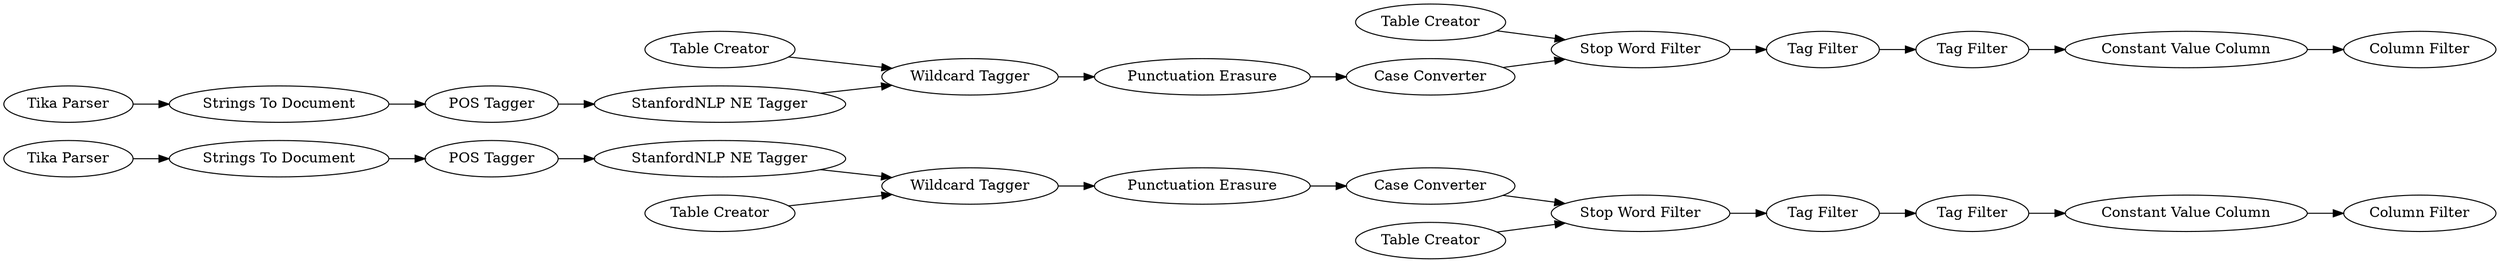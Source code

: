 digraph {
	"-3152970089197420631_20" [label="Tag Filter"]
	"1476924682687654385_5" [label="Strings To Document"]
	"405189665139382096_32" [label="Column Filter"]
	"405189665139382096_28" [label="Stop Word Filter"]
	"405189665139382096_27" [label="Punctuation Erasure"]
	"-7566643052824044688_5" [label="Strings To Document"]
	"405189665139382096_31" [label="Tag Filter"]
	"-3152970089197420631_23" [label="Constant Value Column"]
	"-3152970089197420631_16" [label="Case Converter"]
	"-7566643052824044688_7" [label="POS Tagger"]
	"-7566643052824044688_10" [label="Wildcard Tagger"]
	"-3152970089197420631_19" [label="Table Creator"]
	"-3152970089197420631_12" [label="Punctuation Erasure"]
	"1476924682687654385_9" [label="StanfordNLP NE Tagger"]
	"405189665139382096_25" [label="Table Creator"]
	"405189665139382096_12" [label="Constant Value Column"]
	"405189665139382096_26" [label="Tag Filter"]
	"1476924682687654385_10" [label="Wildcard Tagger"]
	"-7566643052824044688_4" [label="Tika Parser"]
	"-7566643052824044688_11" [label="Table Creator"]
	"-3152970089197420631_17" [label="Tag Filter"]
	"1476924682687654385_7" [label="POS Tagger"]
	"-7566643052824044688_9" [label="StanfordNLP NE Tagger"]
	"405189665139382096_29" [label="Case Converter"]
	"-3152970089197420631_15" [label="Stop Word Filter"]
	"1476924682687654385_11" [label="Table Creator"]
	"-3152970089197420631_24" [label="Column Filter"]
	"1476924682687654385_4" [label="Tika Parser"]
	"1476924682687654385_11" -> "1476924682687654385_10"
	"-3152970089197420631_19" -> "-3152970089197420631_15"
	"-3152970089197420631_23" -> "-3152970089197420631_24"
	"-7566643052824044688_9" -> "-7566643052824044688_10"
	"405189665139382096_29" -> "405189665139382096_28"
	"-7566643052824044688_10" -> "405189665139382096_27"
	"-3152970089197420631_12" -> "-3152970089197420631_16"
	"-7566643052824044688_5" -> "-7566643052824044688_7"
	"405189665139382096_28" -> "405189665139382096_26"
	"-7566643052824044688_11" -> "-7566643052824044688_10"
	"-3152970089197420631_20" -> "-3152970089197420631_23"
	"405189665139382096_12" -> "405189665139382096_32"
	"405189665139382096_31" -> "405189665139382096_12"
	"1476924682687654385_4" -> "1476924682687654385_5"
	"1476924682687654385_10" -> "-3152970089197420631_12"
	"1476924682687654385_7" -> "1476924682687654385_9"
	"-7566643052824044688_4" -> "-7566643052824044688_5"
	"-3152970089197420631_15" -> "-3152970089197420631_17"
	"405189665139382096_26" -> "405189665139382096_31"
	"1476924682687654385_9" -> "1476924682687654385_10"
	"-7566643052824044688_7" -> "-7566643052824044688_9"
	"405189665139382096_27" -> "405189665139382096_29"
	"-3152970089197420631_17" -> "-3152970089197420631_20"
	"-3152970089197420631_16" -> "-3152970089197420631_15"
	"405189665139382096_25" -> "405189665139382096_28"
	"1476924682687654385_5" -> "1476924682687654385_7"
	rankdir=LR
}

